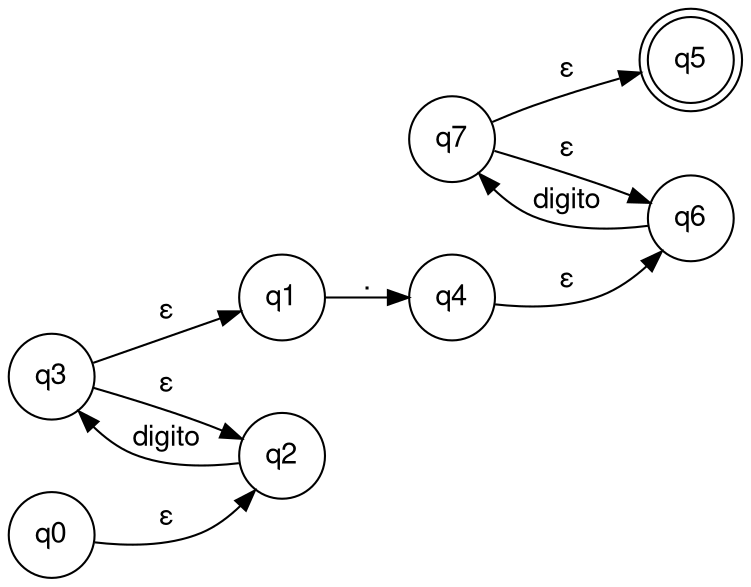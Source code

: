 digraph decimales {
	node [fontname="Helvetica,Arial,sans-serif"]
	edge [fontname="Helvetica,Arial,sans-serif"]
	rankdir=LR;
	node [shape = doublecircle]; q5;
	node [shape = circle];
	q0 -> q2 [label="ε"];
	q1 -> q4 [label="."];
	q2 -> q3 [label="digito"];
	q3 -> q2 [label="ε"];
	q3 -> q1 [label="ε"];
	q4 -> q6 [label="ε"];
	q6 -> q7 [label="digito"];
	q7 -> q5 [label="ε"];
	q7 -> q6 [label="ε"];
}
